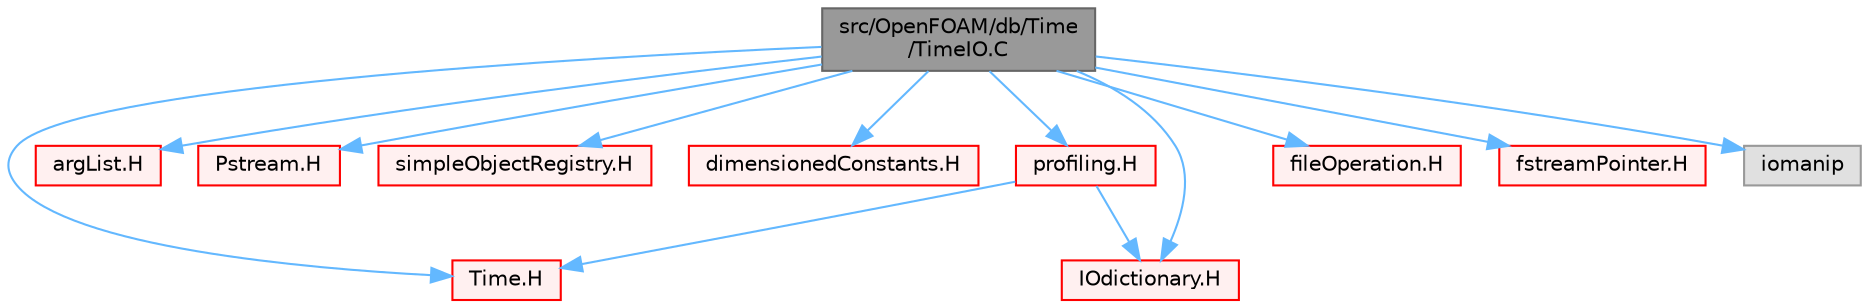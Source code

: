 digraph "src/OpenFOAM/db/Time/TimeIO.C"
{
 // LATEX_PDF_SIZE
  bgcolor="transparent";
  edge [fontname=Helvetica,fontsize=10,labelfontname=Helvetica,labelfontsize=10];
  node [fontname=Helvetica,fontsize=10,shape=box,height=0.2,width=0.4];
  Node1 [id="Node000001",label="src/OpenFOAM/db/Time\l/TimeIO.C",height=0.2,width=0.4,color="gray40", fillcolor="grey60", style="filled", fontcolor="black",tooltip=" "];
  Node1 -> Node2 [id="edge1_Node000001_Node000002",color="steelblue1",style="solid",tooltip=" "];
  Node2 [id="Node000002",label="Time.H",height=0.2,width=0.4,color="red", fillcolor="#FFF0F0", style="filled",URL="$Time_8H.html",tooltip=" "];
  Node1 -> Node248 [id="edge2_Node000001_Node000248",color="steelblue1",style="solid",tooltip=" "];
  Node248 [id="Node000248",label="argList.H",height=0.2,width=0.4,color="red", fillcolor="#FFF0F0", style="filled",URL="$argList_8H.html",tooltip=" "];
  Node1 -> Node255 [id="edge3_Node000001_Node000255",color="steelblue1",style="solid",tooltip=" "];
  Node255 [id="Node000255",label="Pstream.H",height=0.2,width=0.4,color="red", fillcolor="#FFF0F0", style="filled",URL="$Pstream_8H.html",tooltip=" "];
  Node1 -> Node256 [id="edge4_Node000001_Node000256",color="steelblue1",style="solid",tooltip=" "];
  Node256 [id="Node000256",label="simpleObjectRegistry.H",height=0.2,width=0.4,color="red", fillcolor="#FFF0F0", style="filled",URL="$simpleObjectRegistry_8H.html",tooltip=" "];
  Node1 -> Node259 [id="edge5_Node000001_Node000259",color="steelblue1",style="solid",tooltip=" "];
  Node259 [id="Node000259",label="dimensionedConstants.H",height=0.2,width=0.4,color="red", fillcolor="#FFF0F0", style="filled",URL="$dimensionedConstants_8H.html",tooltip="Dictionary reading and supplying the dimensioned constants used within OpenFOAM, particularly for the..."];
  Node1 -> Node260 [id="edge6_Node000001_Node000260",color="steelblue1",style="solid",tooltip=" "];
  Node260 [id="Node000260",label="profiling.H",height=0.2,width=0.4,color="red", fillcolor="#FFF0F0", style="filled",URL="$profiling_8H.html",tooltip=" "];
  Node260 -> Node243 [id="edge7_Node000260_Node000243",color="steelblue1",style="solid",tooltip=" "];
  Node243 [id="Node000243",label="IOdictionary.H",height=0.2,width=0.4,color="red", fillcolor="#FFF0F0", style="filled",URL="$IOdictionary_8H.html",tooltip=" "];
  Node260 -> Node2 [id="edge8_Node000260_Node000002",color="steelblue1",style="solid",tooltip=" "];
  Node1 -> Node243 [id="edge9_Node000001_Node000243",color="steelblue1",style="solid",tooltip=" "];
  Node1 -> Node269 [id="edge10_Node000001_Node000269",color="steelblue1",style="solid",tooltip=" "];
  Node269 [id="Node000269",label="fileOperation.H",height=0.2,width=0.4,color="red", fillcolor="#FFF0F0", style="filled",URL="$fileOperation_8H.html",tooltip=" "];
  Node1 -> Node271 [id="edge11_Node000001_Node000271",color="steelblue1",style="solid",tooltip=" "];
  Node271 [id="Node000271",label="fstreamPointer.H",height=0.2,width=0.4,color="red", fillcolor="#FFF0F0", style="filled",URL="$fstreamPointer_8H.html",tooltip=" "];
  Node1 -> Node273 [id="edge12_Node000001_Node000273",color="steelblue1",style="solid",tooltip=" "];
  Node273 [id="Node000273",label="iomanip",height=0.2,width=0.4,color="grey60", fillcolor="#E0E0E0", style="filled",tooltip=" "];
}
